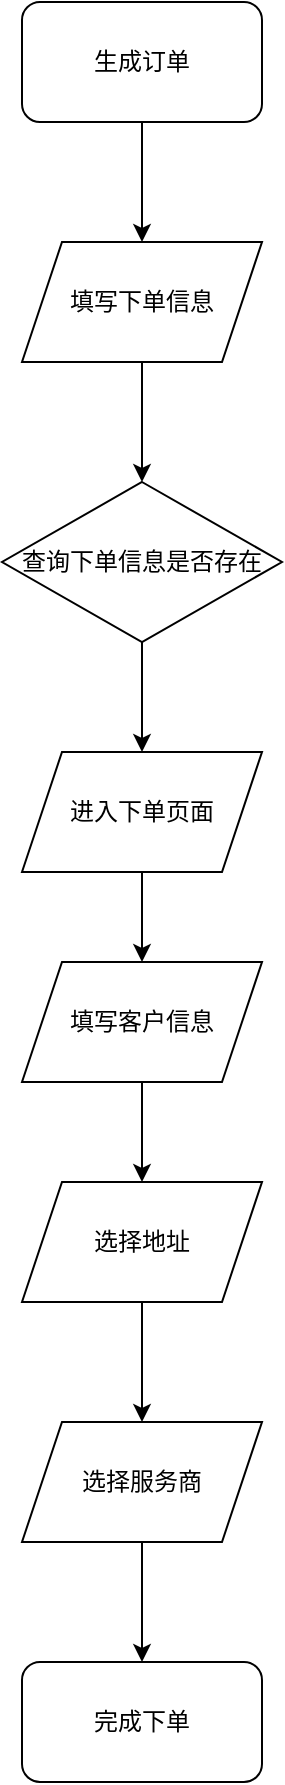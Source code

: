 <mxfile version="23.0.2" type="github">
  <diagram name="第 1 页" id="N1YZ00bLQNP27ZK6rQLQ">
    <mxGraphModel dx="1500" dy="794" grid="1" gridSize="10" guides="1" tooltips="1" connect="1" arrows="1" fold="1" page="1" pageScale="1" pageWidth="827" pageHeight="1169" math="0" shadow="0">
      <root>
        <mxCell id="0" />
        <mxCell id="1" parent="0" />
        <mxCell id="Vc5WzUyNvq_sS60obyKj-1" value="生成订单" style="rounded=1;whiteSpace=wrap;html=1;" vertex="1" parent="1">
          <mxGeometry x="290" y="150" width="120" height="60" as="geometry" />
        </mxCell>
        <mxCell id="Vc5WzUyNvq_sS60obyKj-3" value="填写下单信息" style="shape=parallelogram;perimeter=parallelogramPerimeter;whiteSpace=wrap;html=1;fixedSize=1;" vertex="1" parent="1">
          <mxGeometry x="290" y="270" width="120" height="60" as="geometry" />
        </mxCell>
        <mxCell id="Vc5WzUyNvq_sS60obyKj-4" value="查询下单信息是否存在" style="rhombus;whiteSpace=wrap;html=1;" vertex="1" parent="1">
          <mxGeometry x="280" y="390" width="140" height="80" as="geometry" />
        </mxCell>
        <mxCell id="Vc5WzUyNvq_sS60obyKj-5" value="进入下单页面" style="shape=parallelogram;perimeter=parallelogramPerimeter;whiteSpace=wrap;html=1;fixedSize=1;" vertex="1" parent="1">
          <mxGeometry x="290" y="525" width="120" height="60" as="geometry" />
        </mxCell>
        <mxCell id="Vc5WzUyNvq_sS60obyKj-6" value="填写客户信息" style="shape=parallelogram;perimeter=parallelogramPerimeter;whiteSpace=wrap;html=1;fixedSize=1;" vertex="1" parent="1">
          <mxGeometry x="290" y="630" width="120" height="60" as="geometry" />
        </mxCell>
        <mxCell id="Vc5WzUyNvq_sS60obyKj-7" value="选择地址" style="shape=parallelogram;perimeter=parallelogramPerimeter;whiteSpace=wrap;html=1;fixedSize=1;" vertex="1" parent="1">
          <mxGeometry x="290" y="740" width="120" height="60" as="geometry" />
        </mxCell>
        <mxCell id="Vc5WzUyNvq_sS60obyKj-9" value="选择服务商" style="shape=parallelogram;perimeter=parallelogramPerimeter;whiteSpace=wrap;html=1;fixedSize=1;" vertex="1" parent="1">
          <mxGeometry x="290" y="860" width="120" height="60" as="geometry" />
        </mxCell>
        <mxCell id="Vc5WzUyNvq_sS60obyKj-10" value="完成下单" style="rounded=1;whiteSpace=wrap;html=1;" vertex="1" parent="1">
          <mxGeometry x="290" y="980" width="120" height="60" as="geometry" />
        </mxCell>
        <mxCell id="Vc5WzUyNvq_sS60obyKj-11" value="" style="endArrow=classic;html=1;rounded=0;entryX=0.5;entryY=0;entryDx=0;entryDy=0;exitX=0.5;exitY=1;exitDx=0;exitDy=0;" edge="1" parent="1" source="Vc5WzUyNvq_sS60obyKj-1" target="Vc5WzUyNvq_sS60obyKj-3">
          <mxGeometry width="50" height="50" relative="1" as="geometry">
            <mxPoint x="330" y="320" as="sourcePoint" />
            <mxPoint x="380" y="270" as="targetPoint" />
          </mxGeometry>
        </mxCell>
        <mxCell id="Vc5WzUyNvq_sS60obyKj-12" value="" style="endArrow=classic;html=1;rounded=0;exitX=0.5;exitY=1;exitDx=0;exitDy=0;" edge="1" parent="1" source="Vc5WzUyNvq_sS60obyKj-3" target="Vc5WzUyNvq_sS60obyKj-4">
          <mxGeometry width="50" height="50" relative="1" as="geometry">
            <mxPoint x="360" y="220" as="sourcePoint" />
            <mxPoint x="360" y="280" as="targetPoint" />
          </mxGeometry>
        </mxCell>
        <mxCell id="Vc5WzUyNvq_sS60obyKj-13" value="" style="endArrow=classic;html=1;rounded=0;exitX=0.5;exitY=1;exitDx=0;exitDy=0;entryX=0.5;entryY=0;entryDx=0;entryDy=0;" edge="1" parent="1" source="Vc5WzUyNvq_sS60obyKj-4" target="Vc5WzUyNvq_sS60obyKj-5">
          <mxGeometry width="50" height="50" relative="1" as="geometry">
            <mxPoint x="349.29" y="470" as="sourcePoint" />
            <mxPoint x="350" y="520" as="targetPoint" />
          </mxGeometry>
        </mxCell>
        <mxCell id="Vc5WzUyNvq_sS60obyKj-14" value="" style="endArrow=classic;html=1;rounded=0;exitX=0.5;exitY=1;exitDx=0;exitDy=0;" edge="1" parent="1" source="Vc5WzUyNvq_sS60obyKj-5" target="Vc5WzUyNvq_sS60obyKj-6">
          <mxGeometry width="50" height="50" relative="1" as="geometry">
            <mxPoint x="330" y="550" as="sourcePoint" />
            <mxPoint x="380" y="500" as="targetPoint" />
          </mxGeometry>
        </mxCell>
        <mxCell id="Vc5WzUyNvq_sS60obyKj-16" value="" style="endArrow=classic;html=1;rounded=0;exitX=0.5;exitY=1;exitDx=0;exitDy=0;entryX=0.5;entryY=0;entryDx=0;entryDy=0;" edge="1" parent="1" source="Vc5WzUyNvq_sS60obyKj-6" target="Vc5WzUyNvq_sS60obyKj-7">
          <mxGeometry width="50" height="50" relative="1" as="geometry">
            <mxPoint x="330" y="670" as="sourcePoint" />
            <mxPoint x="380" y="620" as="targetPoint" />
          </mxGeometry>
        </mxCell>
        <mxCell id="Vc5WzUyNvq_sS60obyKj-17" value="" style="endArrow=classic;html=1;rounded=0;exitX=0.5;exitY=1;exitDx=0;exitDy=0;entryX=0.5;entryY=0;entryDx=0;entryDy=0;" edge="1" parent="1" source="Vc5WzUyNvq_sS60obyKj-7" target="Vc5WzUyNvq_sS60obyKj-9">
          <mxGeometry width="50" height="50" relative="1" as="geometry">
            <mxPoint x="330" y="670" as="sourcePoint" />
            <mxPoint x="380" y="620" as="targetPoint" />
          </mxGeometry>
        </mxCell>
        <mxCell id="Vc5WzUyNvq_sS60obyKj-18" value="" style="endArrow=classic;html=1;rounded=0;exitX=0.5;exitY=1;exitDx=0;exitDy=0;entryX=0.5;entryY=0;entryDx=0;entryDy=0;" edge="1" parent="1" source="Vc5WzUyNvq_sS60obyKj-9" target="Vc5WzUyNvq_sS60obyKj-10">
          <mxGeometry width="50" height="50" relative="1" as="geometry">
            <mxPoint x="330" y="670" as="sourcePoint" />
            <mxPoint x="380" y="620" as="targetPoint" />
          </mxGeometry>
        </mxCell>
      </root>
    </mxGraphModel>
  </diagram>
</mxfile>
